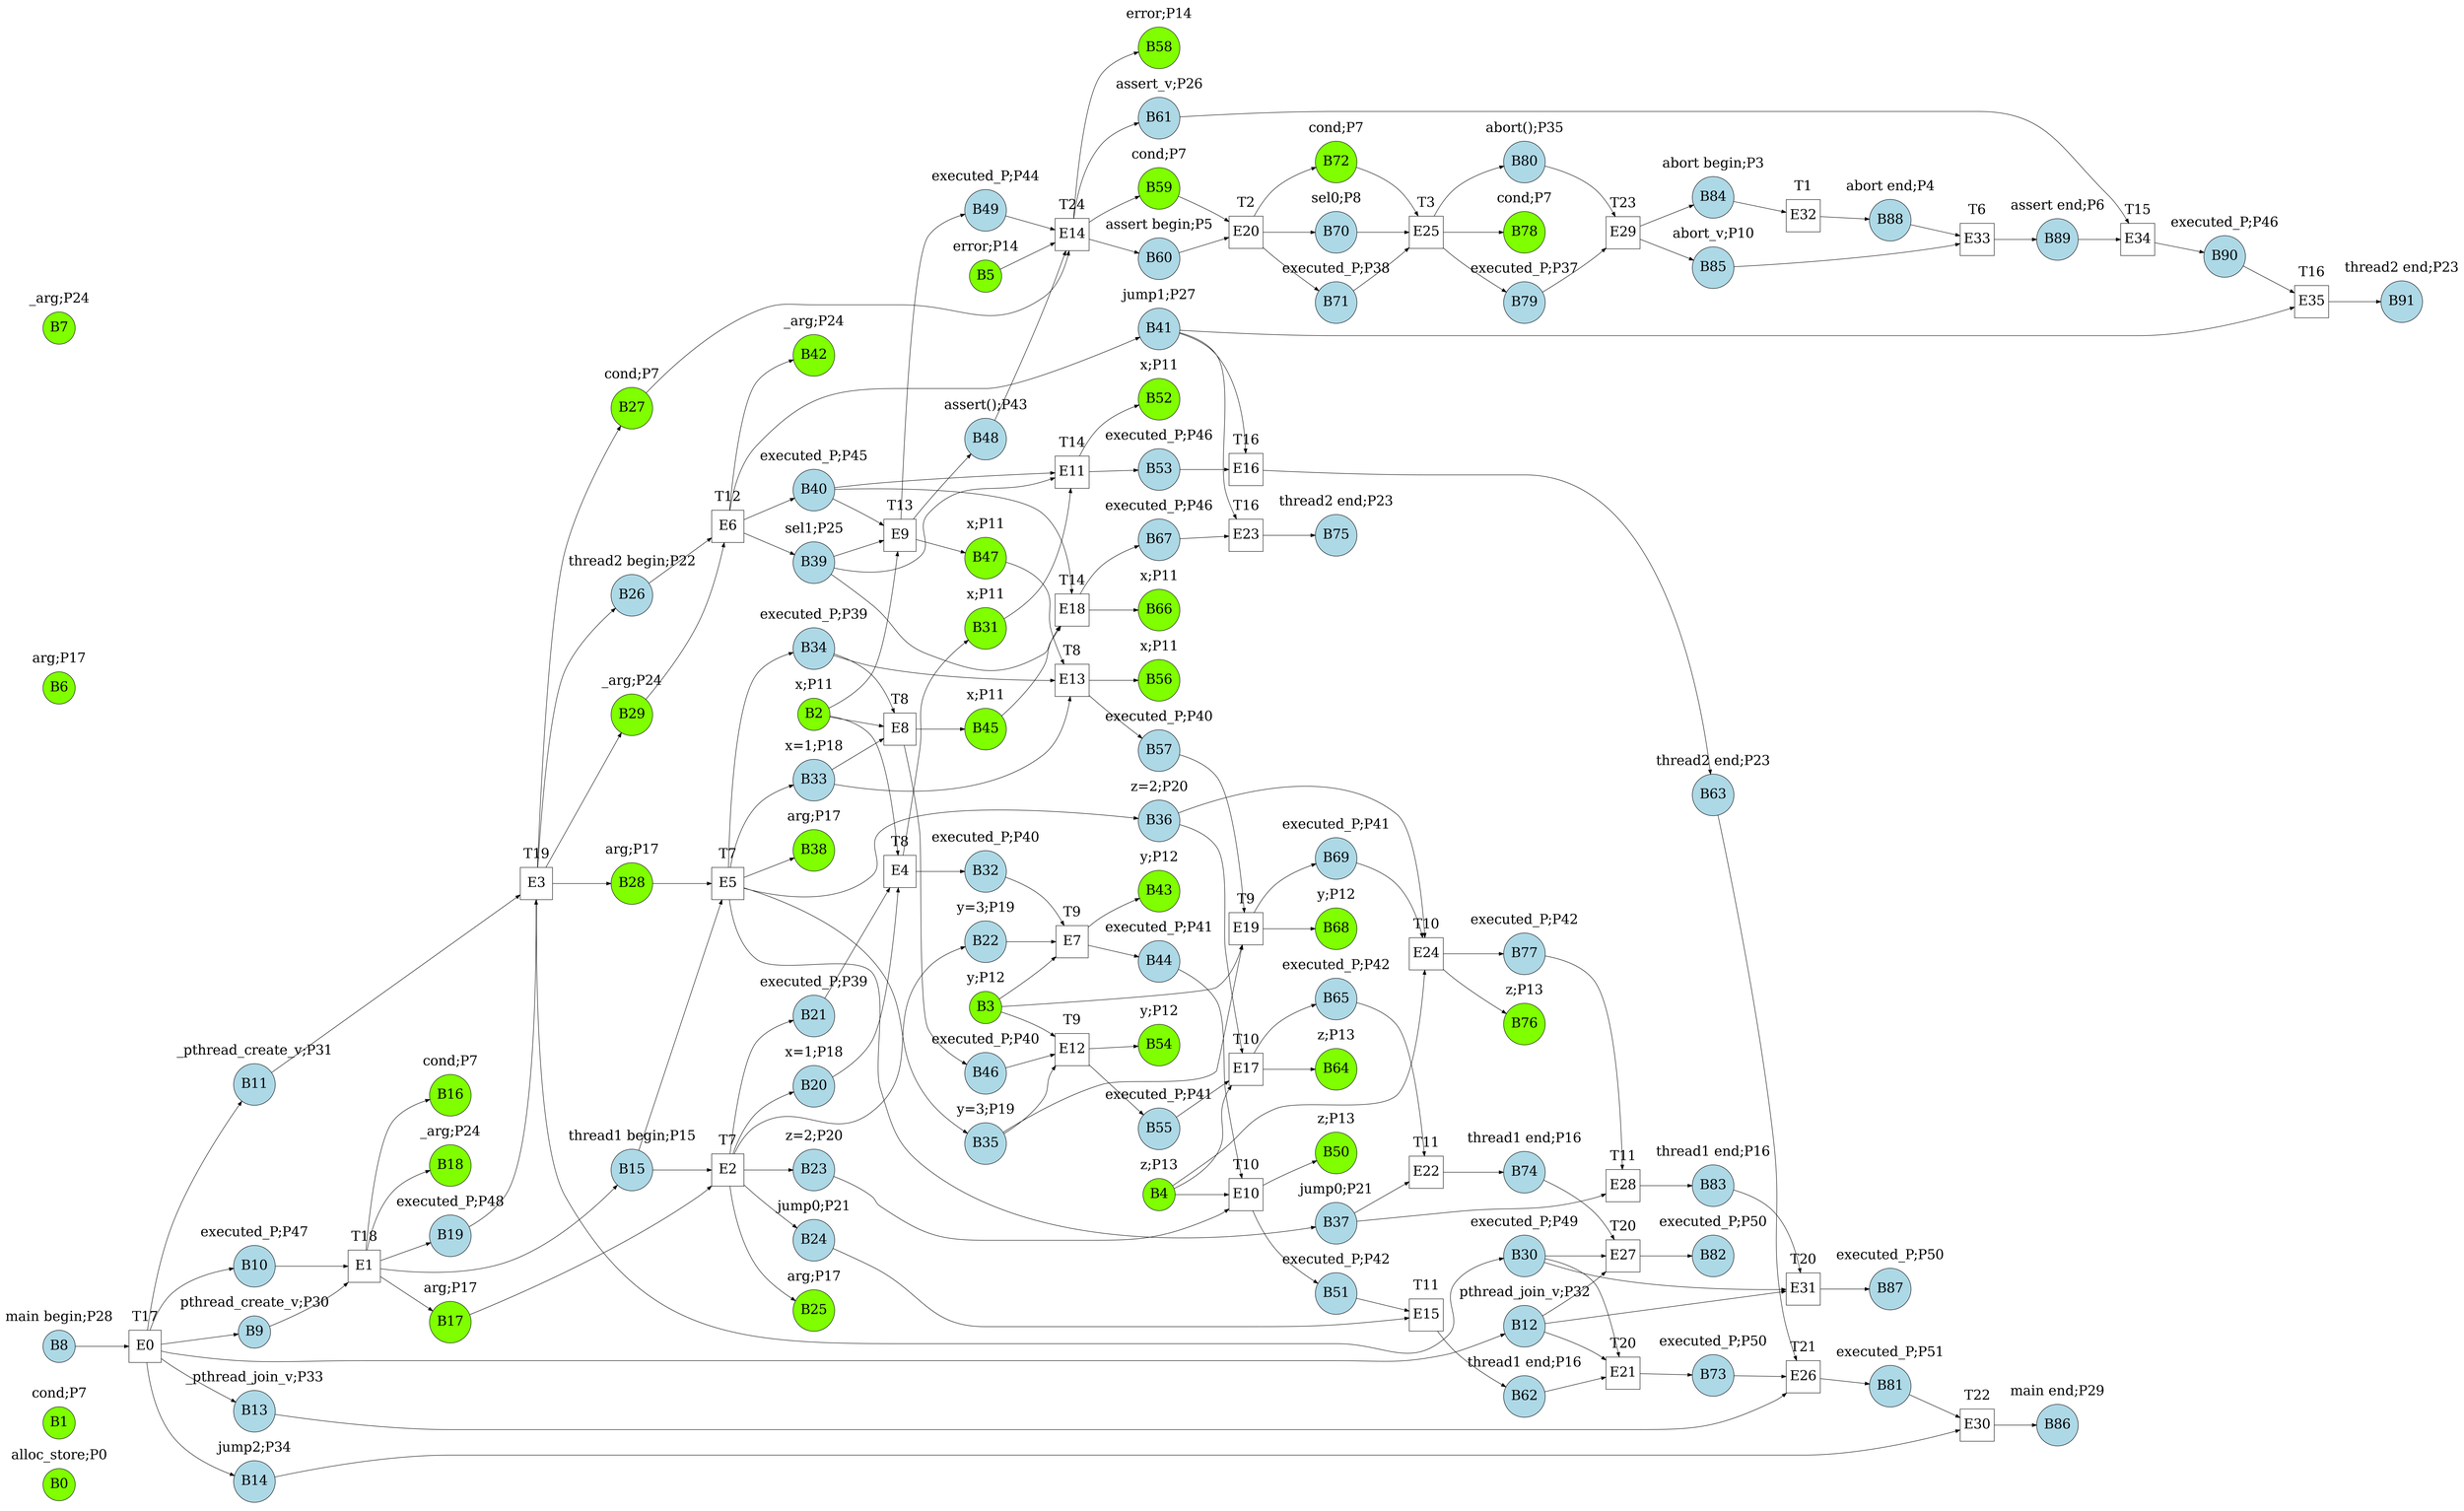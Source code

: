 digraph G{
rankdir = LR
subgraph cluster_B0{fontsize = 30;label="alloc_store;P0";color="white"B0[shape=circle,fontsize = 30,width=1,style="filled",color="black",fillcolor="chartreuse"]}
subgraph cluster_B1{fontsize = 30;label="cond;P7";color="white"B1[shape=circle,fontsize = 30,width=1,style="filled",color="black",fillcolor="chartreuse"]}
subgraph cluster_B2{fontsize = 30;label="x;P11";color="white"B2[shape=circle,fontsize = 30,width=1,style="filled",color="black",fillcolor="chartreuse"]}
subgraph cluster_B3{fontsize = 30;label="y;P12";color="white"B3[shape=circle,fontsize = 30,width=1,style="filled",color="black",fillcolor="chartreuse"]}
subgraph cluster_B4{fontsize = 30;label="z;P13";color="white"B4[shape=circle,fontsize = 30,width=1,style="filled",color="black",fillcolor="chartreuse"]}
subgraph cluster_B5{fontsize = 30;label="error;P14";color="white"B5[shape=circle,fontsize = 30,width=1,style="filled",color="black",fillcolor="chartreuse"]}
subgraph cluster_B6{fontsize = 30;label="arg;P17";color="white"B6[shape=circle,fontsize = 30,width=1,style="filled",color="black",fillcolor="chartreuse"]}
subgraph cluster_B7{fontsize = 30;label="_arg;P24";color="white"B7[shape=circle,fontsize = 30,width=1,style="filled",color="black",fillcolor="chartreuse"]}
subgraph cluster_B8{fontsize = 30;label="main begin;P28";color="white"B8[shape=circle,fontsize = 30,width=1,style="filled",color="black",fillcolor="lightblue"]}
subgraph cluster_B9{fontsize = 30;label="pthread_create_v;P30";color="white"B9[shape=circle,fontsize = 30,width=1,style="filled",color="black",fillcolor="lightblue"]}
subgraph cluster_B10{fontsize = 30;label="executed_P;P47";color="white"B10[shape=circle,fontsize = 30,width=1,style="filled",color="black",fillcolor="lightblue"]}
subgraph cluster_B11{fontsize = 30;label="_pthread_create_v;P31";color="white"B11[shape=circle,fontsize = 30,width=1,style="filled",color="black",fillcolor="lightblue"]}
subgraph cluster_B12{fontsize = 30;label="pthread_join_v;P32";color="white"B12[shape=circle,fontsize = 30,width=1,style="filled",color="black",fillcolor="lightblue"]}
subgraph cluster_B13{fontsize = 30;label="_pthread_join_v;P33";color="white"B13[shape=circle,fontsize = 30,width=1,style="filled",color="black",fillcolor="lightblue"]}
subgraph cluster_B14{fontsize = 30;label="jump2;P34";color="white"B14[shape=circle,fontsize = 30,width=1,style="filled",color="black",fillcolor="lightblue"]}
subgraph cluster_B15{fontsize = 30;label="thread1 begin;P15";color="white"B15[shape=circle,fontsize = 30,width=1,style="filled",color="black",fillcolor="lightblue"]}
subgraph cluster_B16{fontsize = 30;label="cond;P7";color="white"B16[shape=circle,fontsize = 30,width=1,style="filled",color="black",fillcolor="chartreuse"]}
subgraph cluster_B17{fontsize = 30;label="arg;P17";color="white"B17[shape=circle,fontsize = 30,width=1,style="filled",color="black",fillcolor="chartreuse"]}
subgraph cluster_B18{fontsize = 30;label="_arg;P24";color="white"B18[shape=circle,fontsize = 30,width=1,style="filled",color="black",fillcolor="chartreuse"]}
subgraph cluster_B19{fontsize = 30;label="executed_P;P48";color="white"B19[shape=circle,fontsize = 30,width=1,style="filled",color="black",fillcolor="lightblue"]}
subgraph cluster_B20{fontsize = 30;label="x=1;P18";color="white"B20[shape=circle,fontsize = 30,width=1,style="filled",color="black",fillcolor="lightblue"]}
subgraph cluster_B21{fontsize = 30;label="executed_P;P39";color="white"B21[shape=circle,fontsize = 30,width=1,style="filled",color="black",fillcolor="lightblue"]}
subgraph cluster_B22{fontsize = 30;label="y=3;P19";color="white"B22[shape=circle,fontsize = 30,width=1,style="filled",color="black",fillcolor="lightblue"]}
subgraph cluster_B23{fontsize = 30;label="z=2;P20";color="white"B23[shape=circle,fontsize = 30,width=1,style="filled",color="black",fillcolor="lightblue"]}
subgraph cluster_B24{fontsize = 30;label="jump0;P21";color="white"B24[shape=circle,fontsize = 30,width=1,style="filled",color="black",fillcolor="lightblue"]}
subgraph cluster_B25{fontsize = 30;label="arg;P17";color="white"B25[shape=circle,fontsize = 30,width=1,style="filled",color="black",fillcolor="chartreuse"]}
subgraph cluster_B26{fontsize = 30;label="thread2 begin;P22";color="white"B26[shape=circle,fontsize = 30,width=1,style="filled",color="black",fillcolor="lightblue"]}
subgraph cluster_B27{fontsize = 30;label="cond;P7";color="white"B27[shape=circle,fontsize = 30,width=1,style="filled",color="black",fillcolor="chartreuse"]}
subgraph cluster_B28{fontsize = 30;label="arg;P17";color="white"B28[shape=circle,fontsize = 30,width=1,style="filled",color="black",fillcolor="chartreuse"]}
subgraph cluster_B29{fontsize = 30;label="_arg;P24";color="white"B29[shape=circle,fontsize = 30,width=1,style="filled",color="black",fillcolor="chartreuse"]}
subgraph cluster_B30{fontsize = 30;label="executed_P;P49";color="white"B30[shape=circle,fontsize = 30,width=1,style="filled",color="black",fillcolor="lightblue"]}
subgraph cluster_B31{fontsize = 30;label="x;P11";color="white"B31[shape=circle,fontsize = 30,width=1,style="filled",color="black",fillcolor="chartreuse"]}
subgraph cluster_B32{fontsize = 30;label="executed_P;P40";color="white"B32[shape=circle,fontsize = 30,width=1,style="filled",color="black",fillcolor="lightblue"]}
subgraph cluster_B33{fontsize = 30;label="x=1;P18";color="white"B33[shape=circle,fontsize = 30,width=1,style="filled",color="black",fillcolor="lightblue"]}
subgraph cluster_B34{fontsize = 30;label="executed_P;P39";color="white"B34[shape=circle,fontsize = 30,width=1,style="filled",color="black",fillcolor="lightblue"]}
subgraph cluster_B35{fontsize = 30;label="y=3;P19";color="white"B35[shape=circle,fontsize = 30,width=1,style="filled",color="black",fillcolor="lightblue"]}
subgraph cluster_B36{fontsize = 30;label="z=2;P20";color="white"B36[shape=circle,fontsize = 30,width=1,style="filled",color="black",fillcolor="lightblue"]}
subgraph cluster_B37{fontsize = 30;label="jump0;P21";color="white"B37[shape=circle,fontsize = 30,width=1,style="filled",color="black",fillcolor="lightblue"]}
subgraph cluster_B38{fontsize = 30;label="arg;P17";color="white"B38[shape=circle,fontsize = 30,width=1,style="filled",color="black",fillcolor="chartreuse"]}
subgraph cluster_B39{fontsize = 30;label="sel1;P25";color="white"B39[shape=circle,fontsize = 30,width=1,style="filled",color="black",fillcolor="lightblue"]}
subgraph cluster_B40{fontsize = 30;label="executed_P;P45";color="white"B40[shape=circle,fontsize = 30,width=1,style="filled",color="black",fillcolor="lightblue"]}
subgraph cluster_B41{fontsize = 30;label="jump1;P27";color="white"B41[shape=circle,fontsize = 30,width=1,style="filled",color="black",fillcolor="lightblue"]}
subgraph cluster_B42{fontsize = 30;label="_arg;P24";color="white"B42[shape=circle,fontsize = 30,width=1,style="filled",color="black",fillcolor="chartreuse"]}
subgraph cluster_B43{fontsize = 30;label="y;P12";color="white"B43[shape=circle,fontsize = 30,width=1,style="filled",color="black",fillcolor="chartreuse"]}
subgraph cluster_B44{fontsize = 30;label="executed_P;P41";color="white"B44[shape=circle,fontsize = 30,width=1,style="filled",color="black",fillcolor="lightblue"]}
subgraph cluster_B45{fontsize = 30;label="x;P11";color="white"B45[shape=circle,fontsize = 30,width=1,style="filled",color="black",fillcolor="chartreuse"]}
subgraph cluster_B46{fontsize = 30;label="executed_P;P40";color="white"B46[shape=circle,fontsize = 30,width=1,style="filled",color="black",fillcolor="lightblue"]}
subgraph cluster_B47{fontsize = 30;label="x;P11";color="white"B47[shape=circle,fontsize = 30,width=1,style="filled",color="black",fillcolor="chartreuse"]}
subgraph cluster_B48{fontsize = 30;label="assert();P43";color="white"B48[shape=circle,fontsize = 30,width=1,style="filled",color="black",fillcolor="lightblue"]}
subgraph cluster_B49{fontsize = 30;label="executed_P;P44";color="white"B49[shape=circle,fontsize = 30,width=1,style="filled",color="black",fillcolor="lightblue"]}
subgraph cluster_B50{fontsize = 30;label="z;P13";color="white"B50[shape=circle,fontsize = 30,width=1,style="filled",color="black",fillcolor="chartreuse"]}
subgraph cluster_B51{fontsize = 30;label="executed_P;P42";color="white"B51[shape=circle,fontsize = 30,width=1,style="filled",color="black",fillcolor="lightblue"]}
subgraph cluster_B52{fontsize = 30;label="x;P11";color="white"B52[shape=circle,fontsize = 30,width=1,style="filled",color="black",fillcolor="chartreuse"]}
subgraph cluster_B53{fontsize = 30;label="executed_P;P46";color="white"B53[shape=circle,fontsize = 30,width=1,style="filled",color="black",fillcolor="lightblue"]}
subgraph cluster_B54{fontsize = 30;label="y;P12";color="white"B54[shape=circle,fontsize = 30,width=1,style="filled",color="black",fillcolor="chartreuse"]}
subgraph cluster_B55{fontsize = 30;label="executed_P;P41";color="white"B55[shape=circle,fontsize = 30,width=1,style="filled",color="black",fillcolor="lightblue"]}
subgraph cluster_B56{fontsize = 30;label="x;P11";color="white"B56[shape=circle,fontsize = 30,width=1,style="filled",color="black",fillcolor="chartreuse"]}
subgraph cluster_B57{fontsize = 30;label="executed_P;P40";color="white"B57[shape=circle,fontsize = 30,width=1,style="filled",color="black",fillcolor="lightblue"]}
subgraph cluster_B58{fontsize = 30;label="error;P14";color="white"B58[shape=circle,fontsize = 30,width=1,style="filled",color="black",fillcolor="chartreuse"]}
subgraph cluster_B59{fontsize = 30;label="cond;P7";color="white"B59[shape=circle,fontsize = 30,width=1,style="filled",color="black",fillcolor="chartreuse"]}
subgraph cluster_B60{fontsize = 30;label="assert begin;P5";color="white"B60[shape=circle,fontsize = 30,width=1,style="filled",color="black",fillcolor="lightblue"]}
subgraph cluster_B61{fontsize = 30;label="assert_v;P26";color="white"B61[shape=circle,fontsize = 30,width=1,style="filled",color="black",fillcolor="lightblue"]}
subgraph cluster_B62{fontsize = 30;label="thread1 end;P16";color="white"B62[shape=circle,fontsize = 30,width=1,style="filled",color="black",fillcolor="lightblue"]}
subgraph cluster_B63{fontsize = 30;label="thread2 end;P23";color="white"B63[shape=circle,fontsize = 30,width=1,style="filled",color="black",fillcolor="lightblue"]}
subgraph cluster_B64{fontsize = 30;label="z;P13";color="white"B64[shape=circle,fontsize = 30,width=1,style="filled",color="black",fillcolor="chartreuse"]}
subgraph cluster_B65{fontsize = 30;label="executed_P;P42";color="white"B65[shape=circle,fontsize = 30,width=1,style="filled",color="black",fillcolor="lightblue"]}
subgraph cluster_B66{fontsize = 30;label="x;P11";color="white"B66[shape=circle,fontsize = 30,width=1,style="filled",color="black",fillcolor="chartreuse"]}
subgraph cluster_B67{fontsize = 30;label="executed_P;P46";color="white"B67[shape=circle,fontsize = 30,width=1,style="filled",color="black",fillcolor="lightblue"]}
subgraph cluster_B68{fontsize = 30;label="y;P12";color="white"B68[shape=circle,fontsize = 30,width=1,style="filled",color="black",fillcolor="chartreuse"]}
subgraph cluster_B69{fontsize = 30;label="executed_P;P41";color="white"B69[shape=circle,fontsize = 30,width=1,style="filled",color="black",fillcolor="lightblue"]}
subgraph cluster_B70{fontsize = 30;label="sel0;P8";color="white"B70[shape=circle,fontsize = 30,width=1,style="filled",color="black",fillcolor="lightblue"]}
subgraph cluster_B71{fontsize = 30;label="executed_P;P38";color="white"B71[shape=circle,fontsize = 30,width=1,style="filled",color="black",fillcolor="lightblue"]}
subgraph cluster_B72{fontsize = 30;label="cond;P7";color="white"B72[shape=circle,fontsize = 30,width=1,style="filled",color="black",fillcolor="chartreuse"]}
subgraph cluster_B73{fontsize = 30;label="executed_P;P50";color="white"B73[shape=circle,fontsize = 30,width=1,style="filled",color="black",fillcolor="lightblue"]}
subgraph cluster_B74{fontsize = 30;label="thread1 end;P16";color="white"B74[shape=circle,fontsize = 30,width=1,style="filled",color="black",fillcolor="lightblue"]}
subgraph cluster_B75{fontsize = 30;label="thread2 end;P23";color="white"B75[shape=circle,fontsize = 30,width=1,style="filled",color="black",fillcolor="lightblue"]}
subgraph cluster_B76{fontsize = 30;label="z;P13";color="white"B76[shape=circle,fontsize = 30,width=1,style="filled",color="black",fillcolor="chartreuse"]}
subgraph cluster_B77{fontsize = 30;label="executed_P;P42";color="white"B77[shape=circle,fontsize = 30,width=1,style="filled",color="black",fillcolor="lightblue"]}
subgraph cluster_B78{fontsize = 30;label="cond;P7";color="white"B78[shape=circle,fontsize = 30,width=1,style="filled",color="black",fillcolor="chartreuse"]}
subgraph cluster_B79{fontsize = 30;label="executed_P;P37";color="white"B79[shape=circle,fontsize = 30,width=1,style="filled",color="black",fillcolor="lightblue"]}
subgraph cluster_B80{fontsize = 30;label="abort();P35";color="white"B80[shape=circle,fontsize = 30,width=1,style="filled",color="black",fillcolor="lightblue"]}
subgraph cluster_B81{fontsize = 30;label="executed_P;P51";color="white"B81[shape=circle,fontsize = 30,width=1,style="filled",color="black",fillcolor="lightblue"]}
subgraph cluster_B82{fontsize = 30;label="executed_P;P50";color="white"B82[shape=circle,fontsize = 30,width=1,style="filled",color="black",fillcolor="lightblue"]}
subgraph cluster_B83{fontsize = 30;label="thread1 end;P16";color="white"B83[shape=circle,fontsize = 30,width=1,style="filled",color="black",fillcolor="lightblue"]}
subgraph cluster_B84{fontsize = 30;label="abort begin;P3";color="white"B84[shape=circle,fontsize = 30,width=1,style="filled",color="black",fillcolor="lightblue"]}
subgraph cluster_B85{fontsize = 30;label="abort_v;P10";color="white"B85[shape=circle,fontsize = 30,width=1,style="filled",color="black",fillcolor="lightblue"]}
subgraph cluster_B86{fontsize = 30;label="main end;P29";color="white"B86[shape=circle,fontsize = 30,width=1,style="filled",color="black",fillcolor="lightblue"]}
subgraph cluster_B87{fontsize = 30;label="executed_P;P50";color="white"B87[shape=circle,fontsize = 30,width=1,style="filled",color="black",fillcolor="lightblue"]}
subgraph cluster_B88{fontsize = 30;label="abort end;P4";color="white"B88[shape=circle,fontsize = 30,width=1,style="filled",color="black",fillcolor="lightblue"]}
subgraph cluster_B89{fontsize = 30;label="assert end;P6";color="white"B89[shape=circle,fontsize = 30,width=1,style="filled",color="black",fillcolor="lightblue"]}
subgraph cluster_B90{fontsize = 30;label="executed_P;P46";color="white"B90[shape=circle,fontsize = 30,width=1,style="filled",color="black",fillcolor="lightblue"]}
subgraph cluster_B91{fontsize = 30;label="thread2 end;P23";color="white"B91[shape=circle,fontsize = 30,width=1,style="filled",color="black",fillcolor="lightblue"]}
subgraph cluster_E0{fontsize = 30;label="T17";color="white"E0[shape=box,fontsize = 30,width=1,height=1]}
subgraph cluster_E1{fontsize = 30;label="T18";color="white"E1[shape=box,fontsize = 30,width=1,height=1]}
subgraph cluster_E2{fontsize = 30;label="T7";color="white"E2[shape=box,fontsize = 30,width=1,height=1]}
subgraph cluster_E3{fontsize = 30;label="T19";color="white"E3[shape=box,fontsize = 30,width=1,height=1]}
subgraph cluster_E4{fontsize = 30;label="T8";color="white"E4[shape=box,fontsize = 30,width=1,height=1]}
subgraph cluster_E5{fontsize = 30;label="T7";color="white"E5[shape=box,fontsize = 30,width=1,height=1]}
subgraph cluster_E6{fontsize = 30;label="T12";color="white"E6[shape=box,fontsize = 30,width=1,height=1]}
subgraph cluster_E7{fontsize = 30;label="T9";color="white"E7[shape=box,fontsize = 30,width=1,height=1]}
subgraph cluster_E8{fontsize = 30;label="T8";color="white"E8[shape=box,fontsize = 30,width=1,height=1]}
subgraph cluster_E9{fontsize = 30;label="T13";color="white"E9[shape=box,fontsize = 30,width=1,height=1]}
subgraph cluster_E10{fontsize = 30;label="T10";color="white"E10[shape=box,fontsize = 30,width=1,height=1]}
subgraph cluster_E11{fontsize = 30;label="T14";color="white"E11[shape=box,fontsize = 30,width=1,height=1]}
subgraph cluster_E12{fontsize = 30;label="T9";color="white"E12[shape=box,fontsize = 30,width=1,height=1]}
subgraph cluster_E13{fontsize = 30;label="T8";color="white"E13[shape=box,fontsize = 30,width=1,height=1]}
subgraph cluster_E14{fontsize = 30;label="T24";color="white"E14[shape=box,fontsize = 30,width=1,height=1]}
subgraph cluster_E15{fontsize = 30;label="T11";color="white"E15[shape=box,fontsize = 30,width=1,height=1]}
subgraph cluster_E16{fontsize = 30;label="T16";color="white"E16[shape=box,fontsize = 30,width=1,height=1]}
subgraph cluster_E17{fontsize = 30;label="T10";color="white"E17[shape=box,fontsize = 30,width=1,height=1]}
subgraph cluster_E18{fontsize = 30;label="T14";color="white"E18[shape=box,fontsize = 30,width=1,height=1]}
subgraph cluster_E19{fontsize = 30;label="T9";color="white"E19[shape=box,fontsize = 30,width=1,height=1]}
subgraph cluster_E20{fontsize = 30;label="T2";color="white"E20[shape=box,fontsize = 30,width=1,height=1]}
subgraph cluster_E21{fontsize = 30;label="T20";color="white"E21[shape=box,fontsize = 30,width=1,height=1]}
subgraph cluster_E22{fontsize = 30;label="T11";color="white"E22[shape=box,fontsize = 30,width=1,height=1]}
subgraph cluster_E23{fontsize = 30;label="T16";color="white"E23[shape=box,fontsize = 30,width=1,height=1]}
subgraph cluster_E24{fontsize = 30;label="T10";color="white"E24[shape=box,fontsize = 30,width=1,height=1]}
subgraph cluster_E25{fontsize = 30;label="T3";color="white"E25[shape=box,fontsize = 30,width=1,height=1]}
subgraph cluster_E26{fontsize = 30;label="T21";color="white"E26[shape=box,fontsize = 30,width=1,height=1]}
subgraph cluster_E27{fontsize = 30;label="T20";color="white"E27[shape=box,fontsize = 30,width=1,height=1]}
subgraph cluster_E28{fontsize = 30;label="T11";color="white"E28[shape=box,fontsize = 30,width=1,height=1]}
subgraph cluster_E29{fontsize = 30;label="T23";color="white"E29[shape=box,fontsize = 30,width=1,height=1]}
subgraph cluster_E30{fontsize = 30;label="T22";color="white"E30[shape=box,fontsize = 30,width=1,height=1]}
subgraph cluster_E31{fontsize = 30;label="T20";color="white"E31[shape=box,fontsize = 30,width=1,height=1]}
subgraph cluster_E32{fontsize = 30;label="T1";color="white"E32[shape=box,fontsize = 30,width=1,height=1]}
subgraph cluster_E33{fontsize = 30;label="T6";color="white"E33[shape=box,fontsize = 30,width=1,height=1]}
subgraph cluster_E34{fontsize = 30;label="T15";color="white"E34[shape=box,fontsize = 30,width=1,height=1]}
subgraph cluster_E35{fontsize = 30;label="T16";color="white"E35[shape=box,fontsize = 30,width=1,height=1]}
B8->E0[label=""]
E0->B9[label=""]
E0->B10[label=""]
E0->B11[label=""]
E0->B12[label=""]
E0->B13[label=""]
E0->B14[label=""]
B9->E1[label=""]
B10->E1[label=""]
E1->B15[label=""]
E1->B16[label=""]
E1->B17[label=""]
E1->B18[label=""]
E1->B19[label=""]
B15->E2[label=""]
B17->E2[label=""]
E2->B20[label=""]
E2->B21[label=""]
E2->B22[label=""]
E2->B23[label=""]
E2->B24[label=""]
E2->B25[label=""]
B11->E3[label=""]
B19->E3[label=""]
E3->B26[label=""]
E3->B27[label=""]
E3->B28[label=""]
E3->B29[label=""]
E3->B30[label=""]
B20->E4[label=""]
B2->E4[label=""]
B21->E4[label=""]
E4->B31[label=""]
E4->B32[label=""]
B15->E5[label=""]
B28->E5[label=""]
E5->B33[label=""]
E5->B34[label=""]
E5->B35[label=""]
E5->B36[label=""]
E5->B37[label=""]
E5->B38[label=""]
B26->E6[label=""]
B29->E6[label=""]
E6->B39[label=""]
E6->B40[label=""]
E6->B41[label=""]
E6->B42[label=""]
B22->E7[label=""]
B3->E7[label=""]
B32->E7[label=""]
E7->B43[label=""]
E7->B44[label=""]
B33->E8[label=""]
B2->E8[label=""]
B34->E8[label=""]
E8->B45[label=""]
E8->B46[label=""]
B39->E9[label=""]
B2->E9[label=""]
B40->E9[label=""]
E9->B47[label=""]
E9->B48[label=""]
E9->B49[label=""]
B23->E10[label=""]
B4->E10[label=""]
B44->E10[label=""]
E10->B50[label=""]
E10->B51[label=""]
B39->E11[label=""]
B31->E11[label=""]
B40->E11[label=""]
E11->B52[label=""]
E11->B53[label=""]
B35->E12[label=""]
B3->E12[label=""]
B46->E12[label=""]
E12->B54[label=""]
E12->B55[label=""]
B33->E13[label=""]
B47->E13[label=""]
B34->E13[label=""]
E13->B56[label=""]
E13->B57[label=""]
B48->E14[label=""]
B5->E14[label=""]
B27->E14[label=""]
B49->E14[label=""]
E14->B58[label=""]
E14->B59[label=""]
E14->B60[label=""]
E14->B61[label=""]
B24->E15[label=""]
B51->E15[label=""]
E15->B62[label=""]
B41->E16[label=""]
B53->E16[label=""]
E16->B63[label=""]
B36->E17[label=""]
B4->E17[label=""]
B55->E17[label=""]
E17->B64[label=""]
E17->B65[label=""]
B39->E18[label=""]
B45->E18[label=""]
B40->E18[label=""]
E18->B66[label=""]
E18->B67[label=""]
B35->E19[label=""]
B3->E19[label=""]
B57->E19[label=""]
E19->B68[label=""]
E19->B69[label=""]
B60->E20[label=""]
B59->E20[label=""]
E20->B70[label=""]
E20->B71[label=""]
E20->B72[label=""]
B12->E21[label=""]
B62->E21[label=""]
B30->E21[label=""]
E21->B73[label=""]
B37->E22[label=""]
B65->E22[label=""]
E22->B74[label=""]
B41->E23[label=""]
B67->E23[label=""]
E23->B75[label=""]
B36->E24[label=""]
B4->E24[label=""]
B69->E24[label=""]
E24->B76[label=""]
E24->B77[label=""]
B70->E25[label=""]
B72->E25[label=""]
B71->E25[label=""]
E25->B78[label=""]
E25->B79[label=""]
E25->B80[label=""]
B13->E26[label=""]
B63->E26[label=""]
B73->E26[label=""]
E26->B81[label=""]
B12->E27[label=""]
B74->E27[label=""]
B30->E27[label=""]
E27->B82[label=""]
B37->E28[label=""]
B77->E28[label=""]
E28->B83[label=""]
B80->E29[label=""]
B79->E29[label=""]
E29->B84[label=""]
E29->B85[label=""]
B14->E30[label=""]
B81->E30[label=""]
E30->B86[label=""]
B12->E31[label=""]
B83->E31[label=""]
B30->E31[label=""]
E31->B87[label=""]
B84->E32[label=""]
E32->B88[label=""]
B85->E33[label=""]
B88->E33[label=""]
E33->B89[label=""]
B61->E34[label=""]
B89->E34[label=""]
E34->B90[label=""]
B41->E35[label=""]
B90->E35[label=""]
E35->B91[label=""]
}
